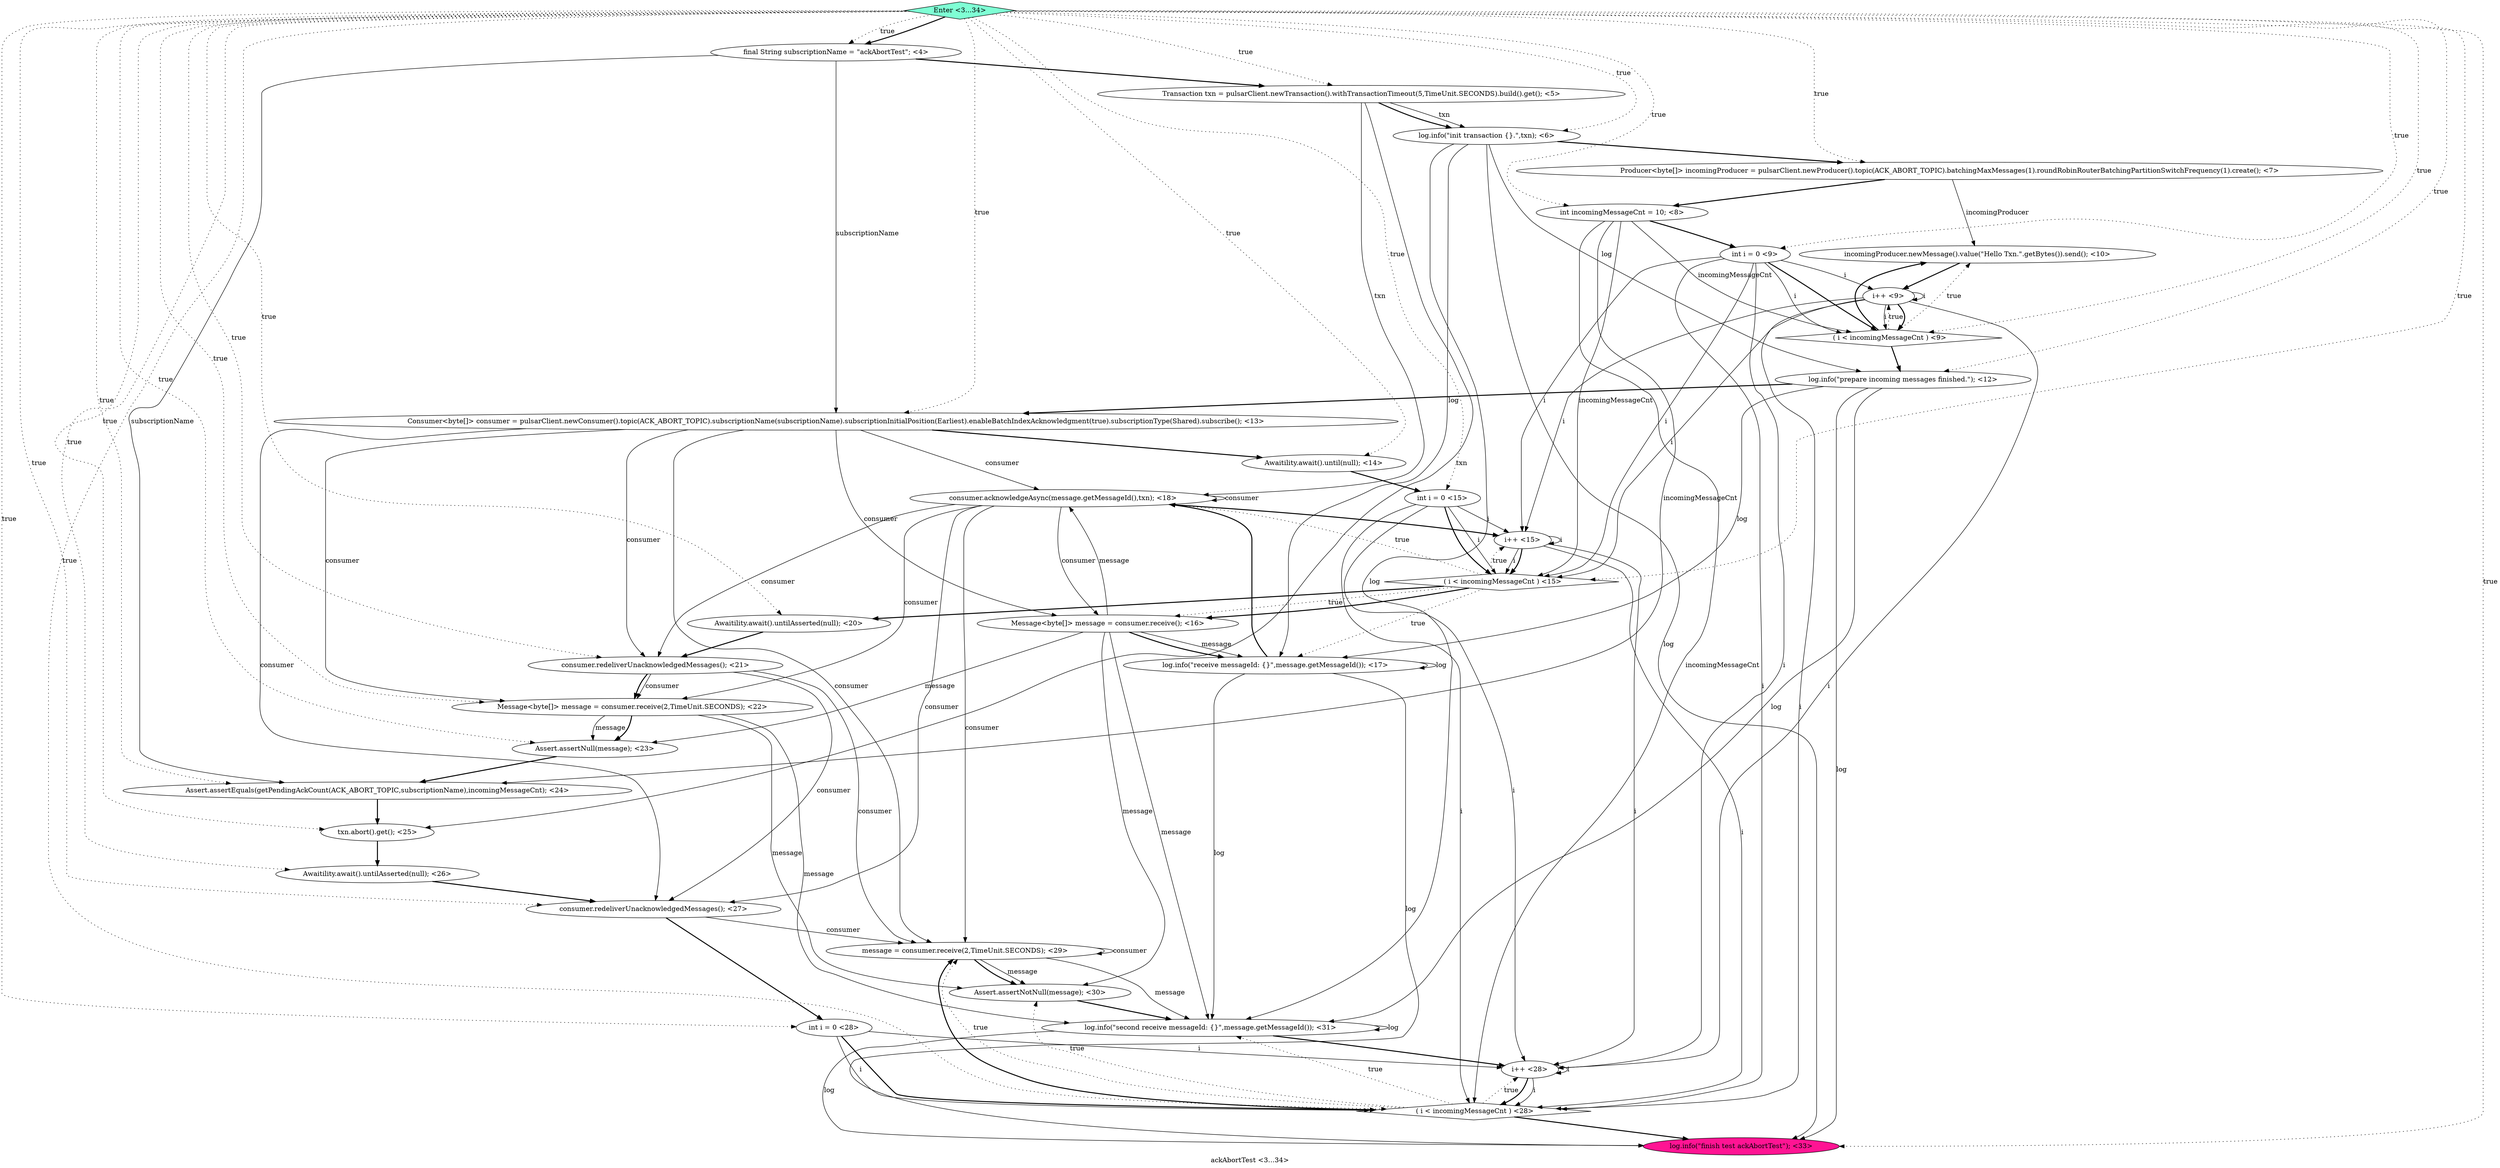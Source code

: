 digraph PDG {
label = "ackAbortTest <3...34>";
0.29 [style = filled, label = "message = consumer.receive(2,TimeUnit.SECONDS); <29>", fillcolor = white, shape = ellipse];
0.0 [style = filled, label = "final String subscriptionName = \"ackAbortTest\"; <4>", fillcolor = white, shape = ellipse];
0.22 [style = filled, label = "Assert.assertEquals(getPendingAckCount(ACK_ABORT_TOPIC,subscriptionName),incomingMessageCnt); <24>", fillcolor = white, shape = ellipse];
0.32 [style = filled, label = "log.info(\"finish test ackAbortTest\"); <33>", fillcolor = deeppink, shape = ellipse];
0.10 [style = filled, label = "Consumer<byte[]> consumer = pulsarClient.newConsumer().topic(ACK_ABORT_TOPIC).subscriptionName(subscriptionName).subscriptionInitialPosition(Earliest).enableBatchIndexAcknowledgment(true).subscriptionType(Shared).subscribe(); <13>", fillcolor = white, shape = ellipse];
0.9 [style = filled, label = "log.info(\"prepare incoming messages finished.\"); <12>", fillcolor = white, shape = ellipse];
0.30 [style = filled, label = "Assert.assertNotNull(message); <30>", fillcolor = white, shape = ellipse];
0.17 [style = filled, label = "consumer.acknowledgeAsync(message.getMessageId(),txn); <18>", fillcolor = white, shape = ellipse];
0.8 [style = filled, label = "incomingProducer.newMessage().value(\"Hello Txn.\".getBytes()).send(); <10>", fillcolor = white, shape = ellipse];
0.21 [style = filled, label = "Assert.assertNull(message); <23>", fillcolor = white, shape = ellipse];
0.1 [style = filled, label = "Transaction txn = pulsarClient.newTransaction().withTransactionTimeout(5,TimeUnit.SECONDS).build().get(); <5>", fillcolor = white, shape = ellipse];
0.20 [style = filled, label = "Message<byte[]> message = consumer.receive(2,TimeUnit.SECONDS); <22>", fillcolor = white, shape = ellipse];
0.4 [style = filled, label = "int incomingMessageCnt = 10; <8>", fillcolor = white, shape = ellipse];
0.19 [style = filled, label = "consumer.redeliverUnacknowledgedMessages(); <21>", fillcolor = white, shape = ellipse];
0.6 [style = filled, label = " ( i < incomingMessageCnt ) <9>", fillcolor = white, shape = diamond];
0.14 [style = filled, label = "i++ <15>", fillcolor = white, shape = ellipse];
0.23 [style = filled, label = "txn.abort().get(); <25>", fillcolor = white, shape = ellipse];
0.3 [style = filled, label = "Producer<byte[]> incomingProducer = pulsarClient.newProducer().topic(ACK_ABORT_TOPIC).batchingMaxMessages(1).roundRobinRouterBatchingPartitionSwitchFrequency(1).create(); <7>", fillcolor = white, shape = ellipse];
0.11 [style = filled, label = "Awaitility.await().until(null); <14>", fillcolor = white, shape = ellipse];
0.12 [style = filled, label = "int i = 0 <15>", fillcolor = white, shape = ellipse];
0.13 [style = filled, label = " ( i < incomingMessageCnt ) <15>", fillcolor = white, shape = diamond];
0.18 [style = filled, label = "Awaitility.await().untilAsserted(null); <20>", fillcolor = white, shape = ellipse];
0.27 [style = filled, label = " ( i < incomingMessageCnt ) <28>", fillcolor = white, shape = diamond];
0.25 [style = filled, label = "consumer.redeliverUnacknowledgedMessages(); <27>", fillcolor = white, shape = ellipse];
0.24 [style = filled, label = "Awaitility.await().untilAsserted(null); <26>", fillcolor = white, shape = ellipse];
0.33 [style = filled, label = "Enter <3...34>", fillcolor = aquamarine, shape = diamond];
0.2 [style = filled, label = "log.info(\"init transaction {}.\",txn); <6>", fillcolor = white, shape = ellipse];
0.16 [style = filled, label = "log.info(\"receive messageId: {}\",message.getMessageId()); <17>", fillcolor = white, shape = ellipse];
0.28 [style = filled, label = "i++ <28>", fillcolor = white, shape = ellipse];
0.31 [style = filled, label = "log.info(\"second receive messageId: {}\",message.getMessageId()); <31>", fillcolor = white, shape = ellipse];
0.5 [style = filled, label = "int i = 0 <9>", fillcolor = white, shape = ellipse];
0.26 [style = filled, label = "int i = 0 <28>", fillcolor = white, shape = ellipse];
0.15 [style = filled, label = "Message<byte[]> message = consumer.receive(); <16>", fillcolor = white, shape = ellipse];
0.7 [style = filled, label = "i++ <9>", fillcolor = white, shape = ellipse];
0.0 -> 0.1 [style = bold, label=""];
0.0 -> 0.10 [style = solid, label="subscriptionName"];
0.0 -> 0.22 [style = solid, label="subscriptionName"];
0.1 -> 0.2 [style = solid, label="txn"];
0.1 -> 0.2 [style = bold, label=""];
0.1 -> 0.17 [style = solid, label="txn"];
0.1 -> 0.23 [style = solid, label="txn"];
0.2 -> 0.3 [style = bold, label=""];
0.2 -> 0.9 [style = solid, label="log"];
0.2 -> 0.16 [style = solid, label="log"];
0.2 -> 0.31 [style = solid, label="log"];
0.2 -> 0.32 [style = solid, label="log"];
0.3 -> 0.4 [style = bold, label=""];
0.3 -> 0.8 [style = solid, label="incomingProducer"];
0.4 -> 0.5 [style = bold, label=""];
0.4 -> 0.6 [style = solid, label="incomingMessageCnt"];
0.4 -> 0.13 [style = solid, label="incomingMessageCnt"];
0.4 -> 0.22 [style = solid, label="incomingMessageCnt"];
0.4 -> 0.27 [style = solid, label="incomingMessageCnt"];
0.5 -> 0.6 [style = solid, label="i"];
0.5 -> 0.6 [style = bold, label=""];
0.5 -> 0.7 [style = solid, label="i"];
0.5 -> 0.13 [style = solid, label="i"];
0.5 -> 0.14 [style = solid, label="i"];
0.5 -> 0.27 [style = solid, label="i"];
0.5 -> 0.28 [style = solid, label="i"];
0.6 -> 0.7 [style = dotted, label="true"];
0.6 -> 0.8 [style = dotted, label="true"];
0.6 -> 0.8 [style = bold, label=""];
0.6 -> 0.9 [style = bold, label=""];
0.7 -> 0.6 [style = solid, label="i"];
0.7 -> 0.6 [style = bold, label=""];
0.7 -> 0.7 [style = solid, label="i"];
0.7 -> 0.13 [style = solid, label="i"];
0.7 -> 0.14 [style = solid, label="i"];
0.7 -> 0.27 [style = solid, label="i"];
0.7 -> 0.28 [style = solid, label="i"];
0.8 -> 0.7 [style = bold, label=""];
0.9 -> 0.10 [style = bold, label=""];
0.9 -> 0.16 [style = solid, label="log"];
0.9 -> 0.31 [style = solid, label="log"];
0.9 -> 0.32 [style = solid, label="log"];
0.10 -> 0.11 [style = bold, label=""];
0.10 -> 0.15 [style = solid, label="consumer"];
0.10 -> 0.17 [style = solid, label="consumer"];
0.10 -> 0.19 [style = solid, label="consumer"];
0.10 -> 0.20 [style = solid, label="consumer"];
0.10 -> 0.25 [style = solid, label="consumer"];
0.10 -> 0.29 [style = solid, label="consumer"];
0.11 -> 0.12 [style = bold, label=""];
0.12 -> 0.13 [style = solid, label="i"];
0.12 -> 0.13 [style = bold, label=""];
0.12 -> 0.14 [style = solid, label="i"];
0.12 -> 0.27 [style = solid, label="i"];
0.12 -> 0.28 [style = solid, label="i"];
0.13 -> 0.14 [style = dotted, label="true"];
0.13 -> 0.15 [style = dotted, label="true"];
0.13 -> 0.15 [style = bold, label=""];
0.13 -> 0.16 [style = dotted, label="true"];
0.13 -> 0.17 [style = dotted, label="true"];
0.13 -> 0.18 [style = bold, label=""];
0.14 -> 0.13 [style = solid, label="i"];
0.14 -> 0.13 [style = bold, label=""];
0.14 -> 0.14 [style = solid, label="i"];
0.14 -> 0.27 [style = solid, label="i"];
0.14 -> 0.28 [style = solid, label="i"];
0.15 -> 0.16 [style = solid, label="message"];
0.15 -> 0.16 [style = bold, label=""];
0.15 -> 0.17 [style = solid, label="message"];
0.15 -> 0.21 [style = solid, label="message"];
0.15 -> 0.30 [style = solid, label="message"];
0.15 -> 0.31 [style = solid, label="message"];
0.16 -> 0.16 [style = solid, label="log"];
0.16 -> 0.17 [style = bold, label=""];
0.16 -> 0.31 [style = solid, label="log"];
0.16 -> 0.32 [style = solid, label="log"];
0.17 -> 0.14 [style = bold, label=""];
0.17 -> 0.15 [style = solid, label="consumer"];
0.17 -> 0.17 [style = solid, label="consumer"];
0.17 -> 0.19 [style = solid, label="consumer"];
0.17 -> 0.20 [style = solid, label="consumer"];
0.17 -> 0.25 [style = solid, label="consumer"];
0.17 -> 0.29 [style = solid, label="consumer"];
0.18 -> 0.19 [style = bold, label=""];
0.19 -> 0.20 [style = solid, label="consumer"];
0.19 -> 0.20 [style = bold, label=""];
0.19 -> 0.25 [style = solid, label="consumer"];
0.19 -> 0.29 [style = solid, label="consumer"];
0.20 -> 0.21 [style = solid, label="message"];
0.20 -> 0.21 [style = bold, label=""];
0.20 -> 0.30 [style = solid, label="message"];
0.20 -> 0.31 [style = solid, label="message"];
0.21 -> 0.22 [style = bold, label=""];
0.22 -> 0.23 [style = bold, label=""];
0.23 -> 0.24 [style = bold, label=""];
0.24 -> 0.25 [style = bold, label=""];
0.25 -> 0.26 [style = bold, label=""];
0.25 -> 0.29 [style = solid, label="consumer"];
0.26 -> 0.27 [style = solid, label="i"];
0.26 -> 0.27 [style = bold, label=""];
0.26 -> 0.28 [style = solid, label="i"];
0.27 -> 0.28 [style = dotted, label="true"];
0.27 -> 0.29 [style = dotted, label="true"];
0.27 -> 0.29 [style = bold, label=""];
0.27 -> 0.30 [style = dotted, label="true"];
0.27 -> 0.31 [style = dotted, label="true"];
0.27 -> 0.32 [style = bold, label=""];
0.28 -> 0.27 [style = solid, label="i"];
0.28 -> 0.27 [style = bold, label=""];
0.28 -> 0.28 [style = solid, label="i"];
0.29 -> 0.29 [style = solid, label="consumer"];
0.29 -> 0.30 [style = solid, label="message"];
0.29 -> 0.30 [style = bold, label=""];
0.29 -> 0.31 [style = solid, label="message"];
0.30 -> 0.31 [style = bold, label=""];
0.31 -> 0.28 [style = bold, label=""];
0.31 -> 0.31 [style = solid, label="log"];
0.31 -> 0.32 [style = solid, label="log"];
0.33 -> 0.0 [style = dotted, label="true"];
0.33 -> 0.0 [style = bold, label=""];
0.33 -> 0.1 [style = dotted, label="true"];
0.33 -> 0.2 [style = dotted, label="true"];
0.33 -> 0.3 [style = dotted, label="true"];
0.33 -> 0.4 [style = dotted, label="true"];
0.33 -> 0.5 [style = dotted, label="true"];
0.33 -> 0.6 [style = dotted, label="true"];
0.33 -> 0.9 [style = dotted, label="true"];
0.33 -> 0.10 [style = dotted, label="true"];
0.33 -> 0.11 [style = dotted, label="true"];
0.33 -> 0.12 [style = dotted, label="true"];
0.33 -> 0.13 [style = dotted, label="true"];
0.33 -> 0.18 [style = dotted, label="true"];
0.33 -> 0.19 [style = dotted, label="true"];
0.33 -> 0.20 [style = dotted, label="true"];
0.33 -> 0.21 [style = dotted, label="true"];
0.33 -> 0.22 [style = dotted, label="true"];
0.33 -> 0.23 [style = dotted, label="true"];
0.33 -> 0.24 [style = dotted, label="true"];
0.33 -> 0.25 [style = dotted, label="true"];
0.33 -> 0.26 [style = dotted, label="true"];
0.33 -> 0.27 [style = dotted, label="true"];
0.33 -> 0.32 [style = dotted, label="true"];
}
